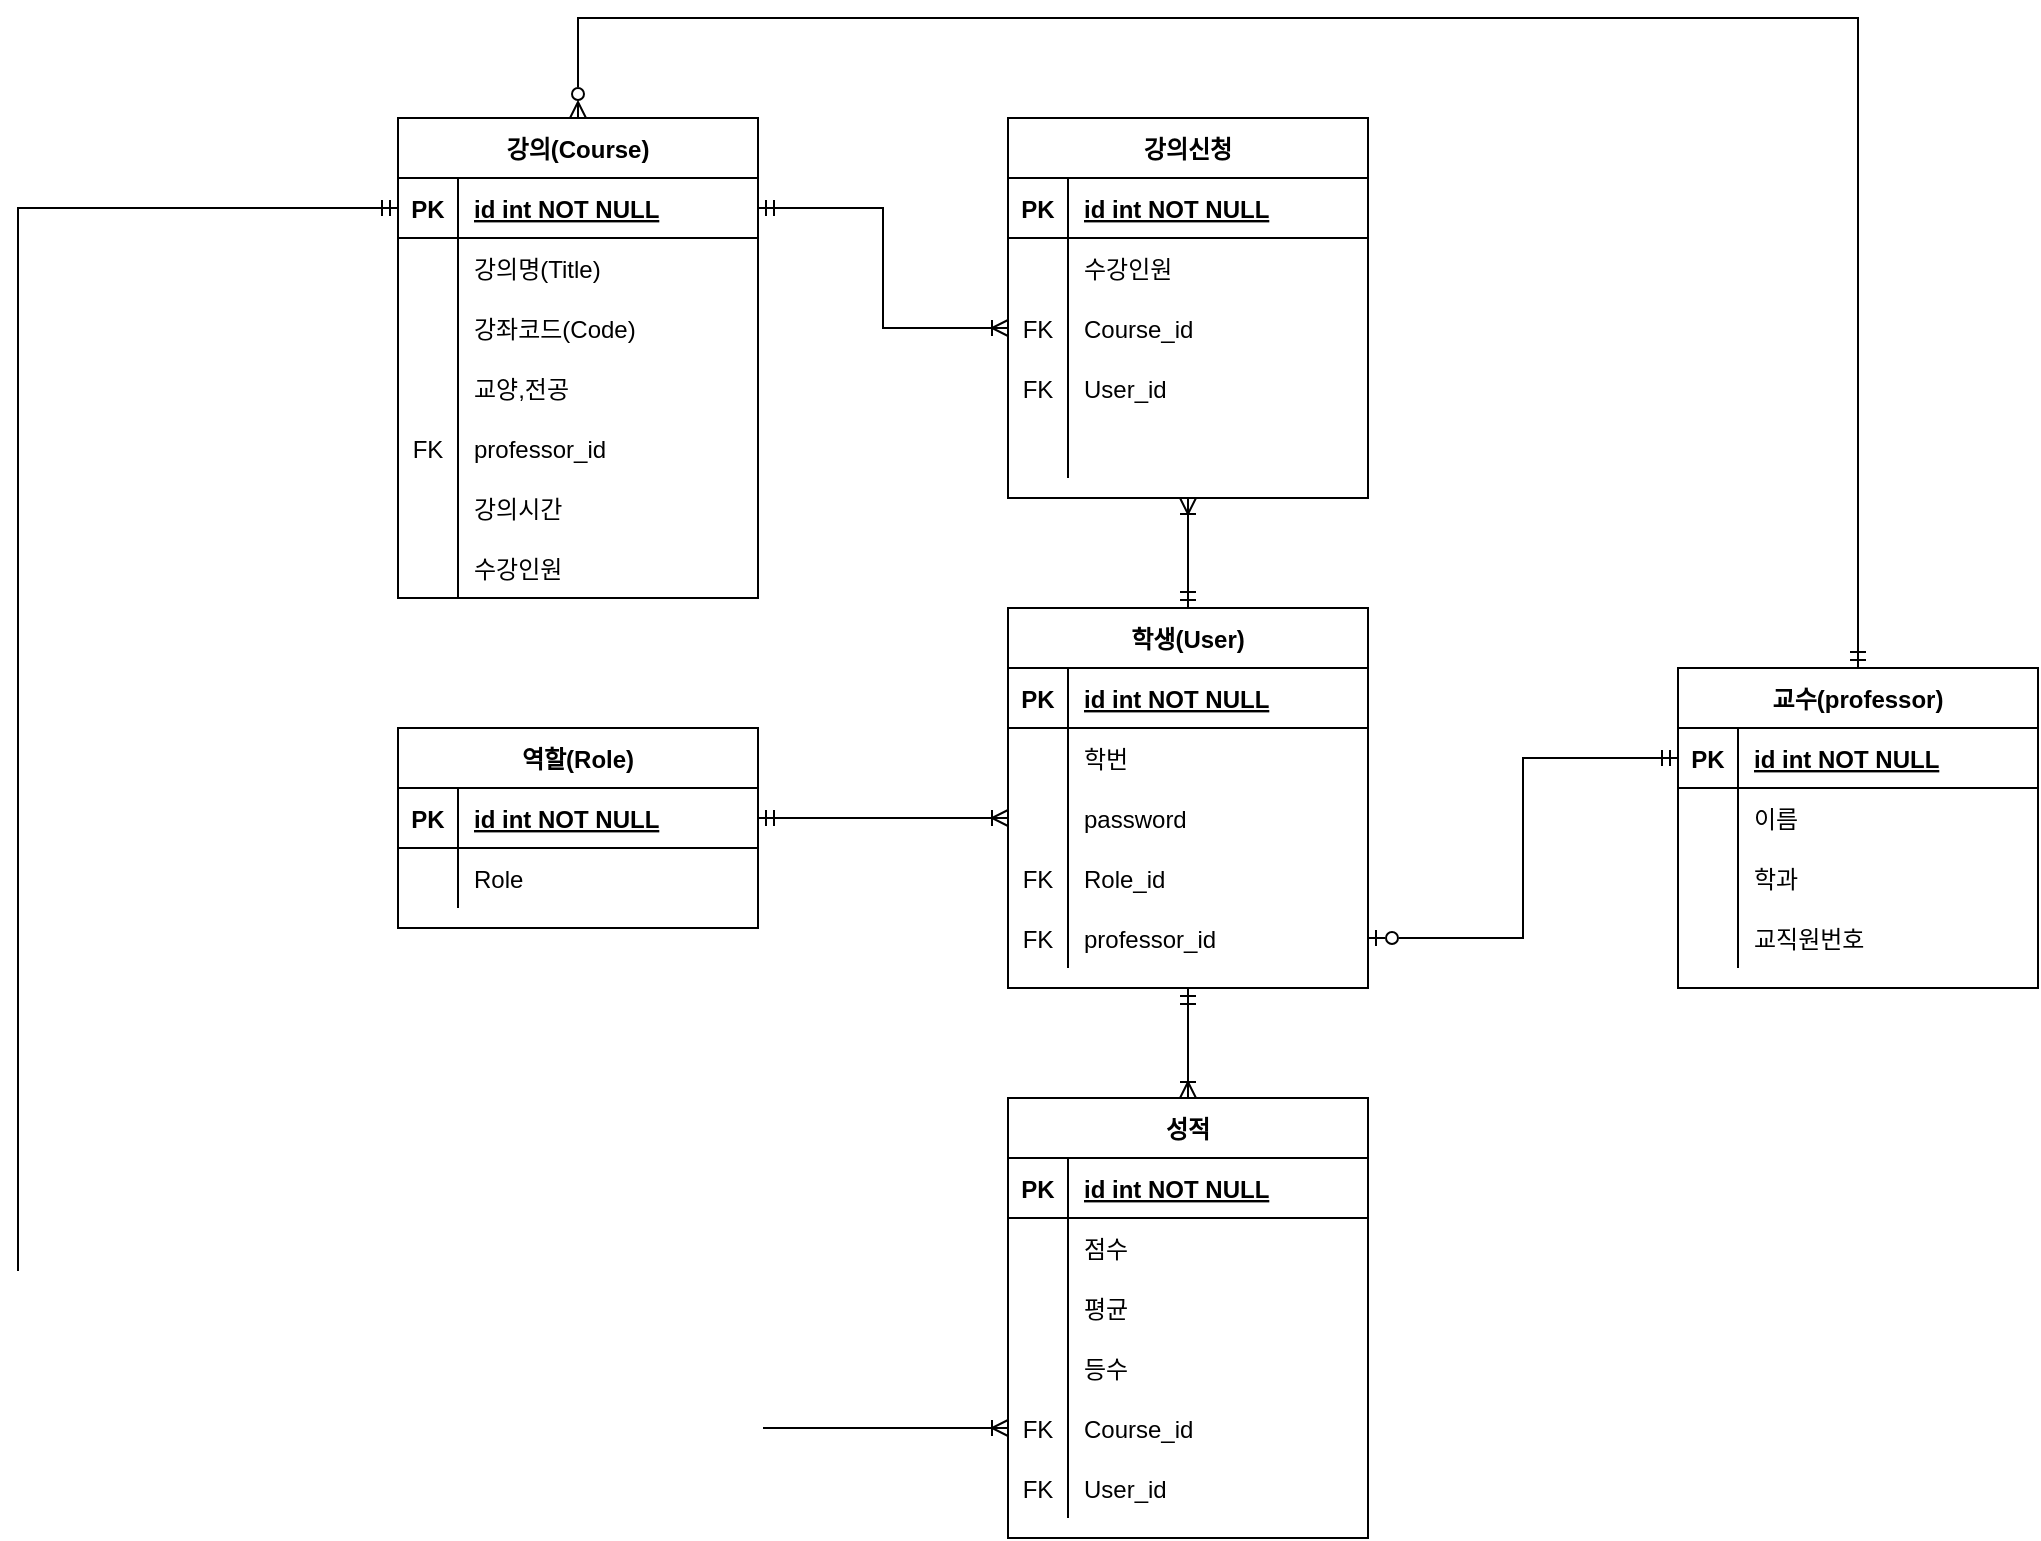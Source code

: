 <mxfile version="20.2.6" type="device"><diagram id="R2lEEEUBdFMjLlhIrx00" name="Page-1"><mxGraphModel dx="1185" dy="635" grid="1" gridSize="10" guides="1" tooltips="1" connect="1" arrows="1" fold="1" page="1" pageScale="1" pageWidth="850" pageHeight="1100" math="0" shadow="0" extFonts="Permanent Marker^https://fonts.googleapis.com/css?family=Permanent+Marker"><root><mxCell id="0"/><mxCell id="1" parent="0"/><mxCell id="8QIy2sM4lpHgHRnJeH51-84" style="edgeStyle=orthogonalEdgeStyle;rounded=0;orthogonalLoop=1;jettySize=auto;html=1;entryX=0.5;entryY=1;entryDx=0;entryDy=0;startArrow=ERmandOne;startFill=0;endArrow=ERoneToMany;endFill=0;" edge="1" parent="1" source="8QIy2sM4lpHgHRnJeH51-5" target="8QIy2sM4lpHgHRnJeH51-58"><mxGeometry relative="1" as="geometry"/></mxCell><mxCell id="8QIy2sM4lpHgHRnJeH51-114" style="edgeStyle=orthogonalEdgeStyle;rounded=0;orthogonalLoop=1;jettySize=auto;html=1;exitX=0.5;exitY=1;exitDx=0;exitDy=0;startArrow=ERmandOne;startFill=0;endArrow=ERoneToMany;endFill=0;" edge="1" parent="1" source="8QIy2sM4lpHgHRnJeH51-5" target="8QIy2sM4lpHgHRnJeH51-92"><mxGeometry relative="1" as="geometry"/></mxCell><mxCell id="8QIy2sM4lpHgHRnJeH51-5" value="학생(User)" style="shape=table;startSize=30;container=1;collapsible=1;childLayout=tableLayout;fixedRows=1;rowLines=0;fontStyle=1;align=center;resizeLast=1;" vertex="1" parent="1"><mxGeometry x="525" y="455" width="180" height="190" as="geometry"><mxRectangle x="710" y="660" width="60" height="30" as="alternateBounds"/></mxGeometry></mxCell><mxCell id="8QIy2sM4lpHgHRnJeH51-6" value="" style="shape=tableRow;horizontal=0;startSize=0;swimlaneHead=0;swimlaneBody=0;fillColor=none;collapsible=0;dropTarget=0;points=[[0,0.5],[1,0.5]];portConstraint=eastwest;top=0;left=0;right=0;bottom=1;" vertex="1" parent="8QIy2sM4lpHgHRnJeH51-5"><mxGeometry y="30" width="180" height="30" as="geometry"/></mxCell><mxCell id="8QIy2sM4lpHgHRnJeH51-7" value="PK" style="shape=partialRectangle;connectable=0;fillColor=none;top=0;left=0;bottom=0;right=0;fontStyle=1;overflow=hidden;" vertex="1" parent="8QIy2sM4lpHgHRnJeH51-6"><mxGeometry width="30" height="30" as="geometry"><mxRectangle width="30" height="30" as="alternateBounds"/></mxGeometry></mxCell><mxCell id="8QIy2sM4lpHgHRnJeH51-8" value="id int NOT NULL" style="shape=partialRectangle;connectable=0;fillColor=none;top=0;left=0;bottom=0;right=0;align=left;spacingLeft=6;fontStyle=5;overflow=hidden;" vertex="1" parent="8QIy2sM4lpHgHRnJeH51-6"><mxGeometry x="30" width="150" height="30" as="geometry"><mxRectangle width="150" height="30" as="alternateBounds"/></mxGeometry></mxCell><mxCell id="8QIy2sM4lpHgHRnJeH51-9" value="" style="shape=tableRow;horizontal=0;startSize=0;swimlaneHead=0;swimlaneBody=0;fillColor=none;collapsible=0;dropTarget=0;points=[[0,0.5],[1,0.5]];portConstraint=eastwest;top=0;left=0;right=0;bottom=0;" vertex="1" parent="8QIy2sM4lpHgHRnJeH51-5"><mxGeometry y="60" width="180" height="30" as="geometry"/></mxCell><mxCell id="8QIy2sM4lpHgHRnJeH51-10" value="" style="shape=partialRectangle;connectable=0;fillColor=none;top=0;left=0;bottom=0;right=0;editable=1;overflow=hidden;" vertex="1" parent="8QIy2sM4lpHgHRnJeH51-9"><mxGeometry width="30" height="30" as="geometry"><mxRectangle width="30" height="30" as="alternateBounds"/></mxGeometry></mxCell><mxCell id="8QIy2sM4lpHgHRnJeH51-11" value="학번" style="shape=partialRectangle;connectable=0;fillColor=none;top=0;left=0;bottom=0;right=0;align=left;spacingLeft=6;overflow=hidden;" vertex="1" parent="8QIy2sM4lpHgHRnJeH51-9"><mxGeometry x="30" width="150" height="30" as="geometry"><mxRectangle width="150" height="30" as="alternateBounds"/></mxGeometry></mxCell><mxCell id="8QIy2sM4lpHgHRnJeH51-12" value="" style="shape=tableRow;horizontal=0;startSize=0;swimlaneHead=0;swimlaneBody=0;fillColor=none;collapsible=0;dropTarget=0;points=[[0,0.5],[1,0.5]];portConstraint=eastwest;top=0;left=0;right=0;bottom=0;" vertex="1" parent="8QIy2sM4lpHgHRnJeH51-5"><mxGeometry y="90" width="180" height="30" as="geometry"/></mxCell><mxCell id="8QIy2sM4lpHgHRnJeH51-13" value="" style="shape=partialRectangle;connectable=0;fillColor=none;top=0;left=0;bottom=0;right=0;editable=1;overflow=hidden;" vertex="1" parent="8QIy2sM4lpHgHRnJeH51-12"><mxGeometry width="30" height="30" as="geometry"><mxRectangle width="30" height="30" as="alternateBounds"/></mxGeometry></mxCell><mxCell id="8QIy2sM4lpHgHRnJeH51-14" value="password" style="shape=partialRectangle;connectable=0;fillColor=none;top=0;left=0;bottom=0;right=0;align=left;spacingLeft=6;overflow=hidden;" vertex="1" parent="8QIy2sM4lpHgHRnJeH51-12"><mxGeometry x="30" width="150" height="30" as="geometry"><mxRectangle width="150" height="30" as="alternateBounds"/></mxGeometry></mxCell><mxCell id="8QIy2sM4lpHgHRnJeH51-15" value="" style="shape=tableRow;horizontal=0;startSize=0;swimlaneHead=0;swimlaneBody=0;fillColor=none;collapsible=0;dropTarget=0;points=[[0,0.5],[1,0.5]];portConstraint=eastwest;top=0;left=0;right=0;bottom=0;" vertex="1" parent="8QIy2sM4lpHgHRnJeH51-5"><mxGeometry y="120" width="180" height="30" as="geometry"/></mxCell><mxCell id="8QIy2sM4lpHgHRnJeH51-16" value="FK" style="shape=partialRectangle;connectable=0;fillColor=none;top=0;left=0;bottom=0;right=0;editable=1;overflow=hidden;" vertex="1" parent="8QIy2sM4lpHgHRnJeH51-15"><mxGeometry width="30" height="30" as="geometry"><mxRectangle width="30" height="30" as="alternateBounds"/></mxGeometry></mxCell><mxCell id="8QIy2sM4lpHgHRnJeH51-17" value="Role_id" style="shape=partialRectangle;connectable=0;fillColor=none;top=0;left=0;bottom=0;right=0;align=left;spacingLeft=6;overflow=hidden;" vertex="1" parent="8QIy2sM4lpHgHRnJeH51-15"><mxGeometry x="30" width="150" height="30" as="geometry"><mxRectangle width="150" height="30" as="alternateBounds"/></mxGeometry></mxCell><mxCell id="8QIy2sM4lpHgHRnJeH51-140" style="shape=tableRow;horizontal=0;startSize=0;swimlaneHead=0;swimlaneBody=0;fillColor=none;collapsible=0;dropTarget=0;points=[[0,0.5],[1,0.5]];portConstraint=eastwest;top=0;left=0;right=0;bottom=0;" vertex="1" parent="8QIy2sM4lpHgHRnJeH51-5"><mxGeometry y="150" width="180" height="30" as="geometry"/></mxCell><mxCell id="8QIy2sM4lpHgHRnJeH51-141" value="FK" style="shape=partialRectangle;connectable=0;fillColor=none;top=0;left=0;bottom=0;right=0;editable=1;overflow=hidden;" vertex="1" parent="8QIy2sM4lpHgHRnJeH51-140"><mxGeometry width="30" height="30" as="geometry"><mxRectangle width="30" height="30" as="alternateBounds"/></mxGeometry></mxCell><mxCell id="8QIy2sM4lpHgHRnJeH51-142" value="professor_id" style="shape=partialRectangle;connectable=0;fillColor=none;top=0;left=0;bottom=0;right=0;align=left;spacingLeft=6;overflow=hidden;" vertex="1" parent="8QIy2sM4lpHgHRnJeH51-140"><mxGeometry x="30" width="150" height="30" as="geometry"><mxRectangle width="150" height="30" as="alternateBounds"/></mxGeometry></mxCell><mxCell id="8QIy2sM4lpHgHRnJeH51-39" value="역할(Role)" style="shape=table;startSize=30;container=1;collapsible=1;childLayout=tableLayout;fixedRows=1;rowLines=0;fontStyle=1;align=center;resizeLast=1;" vertex="1" parent="1"><mxGeometry x="220" y="515" width="180" height="100" as="geometry"/></mxCell><mxCell id="8QIy2sM4lpHgHRnJeH51-40" value="" style="shape=tableRow;horizontal=0;startSize=0;swimlaneHead=0;swimlaneBody=0;fillColor=none;collapsible=0;dropTarget=0;points=[[0,0.5],[1,0.5]];portConstraint=eastwest;top=0;left=0;right=0;bottom=1;" vertex="1" parent="8QIy2sM4lpHgHRnJeH51-39"><mxGeometry y="30" width="180" height="30" as="geometry"/></mxCell><mxCell id="8QIy2sM4lpHgHRnJeH51-41" value="PK" style="shape=partialRectangle;connectable=0;fillColor=none;top=0;left=0;bottom=0;right=0;fontStyle=1;overflow=hidden;" vertex="1" parent="8QIy2sM4lpHgHRnJeH51-40"><mxGeometry width="30" height="30" as="geometry"><mxRectangle width="30" height="30" as="alternateBounds"/></mxGeometry></mxCell><mxCell id="8QIy2sM4lpHgHRnJeH51-42" value="id int NOT NULL" style="shape=partialRectangle;connectable=0;fillColor=none;top=0;left=0;bottom=0;right=0;align=left;spacingLeft=6;fontStyle=5;overflow=hidden;" vertex="1" parent="8QIy2sM4lpHgHRnJeH51-40"><mxGeometry x="30" width="150" height="30" as="geometry"><mxRectangle width="150" height="30" as="alternateBounds"/></mxGeometry></mxCell><mxCell id="8QIy2sM4lpHgHRnJeH51-43" value="" style="shape=tableRow;horizontal=0;startSize=0;swimlaneHead=0;swimlaneBody=0;fillColor=none;collapsible=0;dropTarget=0;points=[[0,0.5],[1,0.5]];portConstraint=eastwest;top=0;left=0;right=0;bottom=0;" vertex="1" parent="8QIy2sM4lpHgHRnJeH51-39"><mxGeometry y="60" width="180" height="30" as="geometry"/></mxCell><mxCell id="8QIy2sM4lpHgHRnJeH51-44" value="" style="shape=partialRectangle;connectable=0;fillColor=none;top=0;left=0;bottom=0;right=0;editable=1;overflow=hidden;" vertex="1" parent="8QIy2sM4lpHgHRnJeH51-43"><mxGeometry width="30" height="30" as="geometry"><mxRectangle width="30" height="30" as="alternateBounds"/></mxGeometry></mxCell><mxCell id="8QIy2sM4lpHgHRnJeH51-45" value="Role" style="shape=partialRectangle;connectable=0;fillColor=none;top=0;left=0;bottom=0;right=0;align=left;spacingLeft=6;overflow=hidden;" vertex="1" parent="8QIy2sM4lpHgHRnJeH51-43"><mxGeometry x="30" width="150" height="30" as="geometry"><mxRectangle width="150" height="30" as="alternateBounds"/></mxGeometry></mxCell><mxCell id="8QIy2sM4lpHgHRnJeH51-52" style="edgeStyle=orthogonalEdgeStyle;rounded=0;orthogonalLoop=1;jettySize=auto;html=1;entryX=0;entryY=0.5;entryDx=0;entryDy=0;startArrow=ERmandOne;startFill=0;endArrow=ERoneToMany;endFill=0;" edge="1" parent="1" source="8QIy2sM4lpHgHRnJeH51-40" target="8QIy2sM4lpHgHRnJeH51-12"><mxGeometry relative="1" as="geometry"/></mxCell><mxCell id="8QIy2sM4lpHgHRnJeH51-58" value="강의신청" style="shape=table;startSize=30;container=1;collapsible=1;childLayout=tableLayout;fixedRows=1;rowLines=0;fontStyle=1;align=center;resizeLast=1;" vertex="1" parent="1"><mxGeometry x="525" y="210" width="180" height="190" as="geometry"/></mxCell><mxCell id="8QIy2sM4lpHgHRnJeH51-59" value="" style="shape=tableRow;horizontal=0;startSize=0;swimlaneHead=0;swimlaneBody=0;fillColor=none;collapsible=0;dropTarget=0;points=[[0,0.5],[1,0.5]];portConstraint=eastwest;top=0;left=0;right=0;bottom=1;" vertex="1" parent="8QIy2sM4lpHgHRnJeH51-58"><mxGeometry y="30" width="180" height="30" as="geometry"/></mxCell><mxCell id="8QIy2sM4lpHgHRnJeH51-60" value="PK" style="shape=partialRectangle;connectable=0;fillColor=none;top=0;left=0;bottom=0;right=0;fontStyle=1;overflow=hidden;" vertex="1" parent="8QIy2sM4lpHgHRnJeH51-59"><mxGeometry width="30" height="30" as="geometry"><mxRectangle width="30" height="30" as="alternateBounds"/></mxGeometry></mxCell><mxCell id="8QIy2sM4lpHgHRnJeH51-61" value="id int NOT NULL" style="shape=partialRectangle;connectable=0;fillColor=none;top=0;left=0;bottom=0;right=0;align=left;spacingLeft=6;fontStyle=5;overflow=hidden;" vertex="1" parent="8QIy2sM4lpHgHRnJeH51-59"><mxGeometry x="30" width="150" height="30" as="geometry"><mxRectangle width="150" height="30" as="alternateBounds"/></mxGeometry></mxCell><mxCell id="8QIy2sM4lpHgHRnJeH51-85" style="shape=tableRow;horizontal=0;startSize=0;swimlaneHead=0;swimlaneBody=0;fillColor=none;collapsible=0;dropTarget=0;points=[[0,0.5],[1,0.5]];portConstraint=eastwest;top=0;left=0;right=0;bottom=0;" vertex="1" parent="8QIy2sM4lpHgHRnJeH51-58"><mxGeometry y="60" width="180" height="30" as="geometry"/></mxCell><mxCell id="8QIy2sM4lpHgHRnJeH51-86" style="shape=partialRectangle;connectable=0;fillColor=none;top=0;left=0;bottom=0;right=0;editable=1;overflow=hidden;" vertex="1" parent="8QIy2sM4lpHgHRnJeH51-85"><mxGeometry width="30" height="30" as="geometry"><mxRectangle width="30" height="30" as="alternateBounds"/></mxGeometry></mxCell><mxCell id="8QIy2sM4lpHgHRnJeH51-87" value="수강인원" style="shape=partialRectangle;connectable=0;fillColor=none;top=0;left=0;bottom=0;right=0;align=left;spacingLeft=6;overflow=hidden;" vertex="1" parent="8QIy2sM4lpHgHRnJeH51-85"><mxGeometry x="30" width="150" height="30" as="geometry"><mxRectangle width="150" height="30" as="alternateBounds"/></mxGeometry></mxCell><mxCell id="8QIy2sM4lpHgHRnJeH51-62" value="" style="shape=tableRow;horizontal=0;startSize=0;swimlaneHead=0;swimlaneBody=0;fillColor=none;collapsible=0;dropTarget=0;points=[[0,0.5],[1,0.5]];portConstraint=eastwest;top=0;left=0;right=0;bottom=0;" vertex="1" parent="8QIy2sM4lpHgHRnJeH51-58"><mxGeometry y="90" width="180" height="30" as="geometry"/></mxCell><mxCell id="8QIy2sM4lpHgHRnJeH51-63" value="FK" style="shape=partialRectangle;connectable=0;fillColor=none;top=0;left=0;bottom=0;right=0;editable=1;overflow=hidden;" vertex="1" parent="8QIy2sM4lpHgHRnJeH51-62"><mxGeometry width="30" height="30" as="geometry"><mxRectangle width="30" height="30" as="alternateBounds"/></mxGeometry></mxCell><mxCell id="8QIy2sM4lpHgHRnJeH51-64" value="Course_id" style="shape=partialRectangle;connectable=0;fillColor=none;top=0;left=0;bottom=0;right=0;align=left;spacingLeft=6;overflow=hidden;" vertex="1" parent="8QIy2sM4lpHgHRnJeH51-62"><mxGeometry x="30" width="150" height="30" as="geometry"><mxRectangle width="150" height="30" as="alternateBounds"/></mxGeometry></mxCell><mxCell id="8QIy2sM4lpHgHRnJeH51-65" value="" style="shape=tableRow;horizontal=0;startSize=0;swimlaneHead=0;swimlaneBody=0;fillColor=none;collapsible=0;dropTarget=0;points=[[0,0.5],[1,0.5]];portConstraint=eastwest;top=0;left=0;right=0;bottom=0;" vertex="1" parent="8QIy2sM4lpHgHRnJeH51-58"><mxGeometry y="120" width="180" height="30" as="geometry"/></mxCell><mxCell id="8QIy2sM4lpHgHRnJeH51-66" value="FK" style="shape=partialRectangle;connectable=0;fillColor=none;top=0;left=0;bottom=0;right=0;editable=1;overflow=hidden;" vertex="1" parent="8QIy2sM4lpHgHRnJeH51-65"><mxGeometry width="30" height="30" as="geometry"><mxRectangle width="30" height="30" as="alternateBounds"/></mxGeometry></mxCell><mxCell id="8QIy2sM4lpHgHRnJeH51-67" value="User_id" style="shape=partialRectangle;connectable=0;fillColor=none;top=0;left=0;bottom=0;right=0;align=left;spacingLeft=6;overflow=hidden;" vertex="1" parent="8QIy2sM4lpHgHRnJeH51-65"><mxGeometry x="30" width="150" height="30" as="geometry"><mxRectangle width="150" height="30" as="alternateBounds"/></mxGeometry></mxCell><mxCell id="8QIy2sM4lpHgHRnJeH51-68" value="" style="shape=tableRow;horizontal=0;startSize=0;swimlaneHead=0;swimlaneBody=0;fillColor=none;collapsible=0;dropTarget=0;points=[[0,0.5],[1,0.5]];portConstraint=eastwest;top=0;left=0;right=0;bottom=0;" vertex="1" parent="8QIy2sM4lpHgHRnJeH51-58"><mxGeometry y="150" width="180" height="30" as="geometry"/></mxCell><mxCell id="8QIy2sM4lpHgHRnJeH51-69" value="" style="shape=partialRectangle;connectable=0;fillColor=none;top=0;left=0;bottom=0;right=0;editable=1;overflow=hidden;" vertex="1" parent="8QIy2sM4lpHgHRnJeH51-68"><mxGeometry width="30" height="30" as="geometry"><mxRectangle width="30" height="30" as="alternateBounds"/></mxGeometry></mxCell><mxCell id="8QIy2sM4lpHgHRnJeH51-70" value="" style="shape=partialRectangle;connectable=0;fillColor=none;top=0;left=0;bottom=0;right=0;align=left;spacingLeft=6;overflow=hidden;" vertex="1" parent="8QIy2sM4lpHgHRnJeH51-68"><mxGeometry x="30" width="150" height="30" as="geometry"><mxRectangle width="150" height="30" as="alternateBounds"/></mxGeometry></mxCell><mxCell id="8QIy2sM4lpHgHRnJeH51-71" value="강의(Course)" style="shape=table;startSize=30;container=1;collapsible=1;childLayout=tableLayout;fixedRows=1;rowLines=0;fontStyle=1;align=center;resizeLast=1;" vertex="1" parent="1"><mxGeometry x="220" y="210" width="180" height="240" as="geometry"/></mxCell><mxCell id="8QIy2sM4lpHgHRnJeH51-72" value="" style="shape=tableRow;horizontal=0;startSize=0;swimlaneHead=0;swimlaneBody=0;fillColor=none;collapsible=0;dropTarget=0;points=[[0,0.5],[1,0.5]];portConstraint=eastwest;top=0;left=0;right=0;bottom=1;" vertex="1" parent="8QIy2sM4lpHgHRnJeH51-71"><mxGeometry y="30" width="180" height="30" as="geometry"/></mxCell><mxCell id="8QIy2sM4lpHgHRnJeH51-73" value="PK" style="shape=partialRectangle;connectable=0;fillColor=none;top=0;left=0;bottom=0;right=0;fontStyle=1;overflow=hidden;" vertex="1" parent="8QIy2sM4lpHgHRnJeH51-72"><mxGeometry width="30" height="30" as="geometry"><mxRectangle width="30" height="30" as="alternateBounds"/></mxGeometry></mxCell><mxCell id="8QIy2sM4lpHgHRnJeH51-74" value="id int NOT NULL" style="shape=partialRectangle;connectable=0;fillColor=none;top=0;left=0;bottom=0;right=0;align=left;spacingLeft=6;fontStyle=5;overflow=hidden;" vertex="1" parent="8QIy2sM4lpHgHRnJeH51-72"><mxGeometry x="30" width="150" height="30" as="geometry"><mxRectangle width="150" height="30" as="alternateBounds"/></mxGeometry></mxCell><mxCell id="8QIy2sM4lpHgHRnJeH51-111" style="shape=tableRow;horizontal=0;startSize=0;swimlaneHead=0;swimlaneBody=0;fillColor=none;collapsible=0;dropTarget=0;points=[[0,0.5],[1,0.5]];portConstraint=eastwest;top=0;left=0;right=0;bottom=0;" vertex="1" parent="8QIy2sM4lpHgHRnJeH51-71"><mxGeometry y="60" width="180" height="30" as="geometry"/></mxCell><mxCell id="8QIy2sM4lpHgHRnJeH51-112" style="shape=partialRectangle;connectable=0;fillColor=none;top=0;left=0;bottom=0;right=0;editable=1;overflow=hidden;" vertex="1" parent="8QIy2sM4lpHgHRnJeH51-111"><mxGeometry width="30" height="30" as="geometry"><mxRectangle width="30" height="30" as="alternateBounds"/></mxGeometry></mxCell><mxCell id="8QIy2sM4lpHgHRnJeH51-113" value="강의명(Title)" style="shape=partialRectangle;connectable=0;fillColor=none;top=0;left=0;bottom=0;right=0;align=left;spacingLeft=6;overflow=hidden;" vertex="1" parent="8QIy2sM4lpHgHRnJeH51-111"><mxGeometry x="30" width="150" height="30" as="geometry"><mxRectangle width="150" height="30" as="alternateBounds"/></mxGeometry></mxCell><mxCell id="8QIy2sM4lpHgHRnJeH51-75" value="" style="shape=tableRow;horizontal=0;startSize=0;swimlaneHead=0;swimlaneBody=0;fillColor=none;collapsible=0;dropTarget=0;points=[[0,0.5],[1,0.5]];portConstraint=eastwest;top=0;left=0;right=0;bottom=0;" vertex="1" parent="8QIy2sM4lpHgHRnJeH51-71"><mxGeometry y="90" width="180" height="30" as="geometry"/></mxCell><mxCell id="8QIy2sM4lpHgHRnJeH51-76" value="" style="shape=partialRectangle;connectable=0;fillColor=none;top=0;left=0;bottom=0;right=0;editable=1;overflow=hidden;" vertex="1" parent="8QIy2sM4lpHgHRnJeH51-75"><mxGeometry width="30" height="30" as="geometry"><mxRectangle width="30" height="30" as="alternateBounds"/></mxGeometry></mxCell><mxCell id="8QIy2sM4lpHgHRnJeH51-77" value="강좌코드(Code)" style="shape=partialRectangle;connectable=0;fillColor=none;top=0;left=0;bottom=0;right=0;align=left;spacingLeft=6;overflow=hidden;" vertex="1" parent="8QIy2sM4lpHgHRnJeH51-75"><mxGeometry x="30" width="150" height="30" as="geometry"><mxRectangle width="150" height="30" as="alternateBounds"/></mxGeometry></mxCell><mxCell id="8QIy2sM4lpHgHRnJeH51-78" value="" style="shape=tableRow;horizontal=0;startSize=0;swimlaneHead=0;swimlaneBody=0;fillColor=none;collapsible=0;dropTarget=0;points=[[0,0.5],[1,0.5]];portConstraint=eastwest;top=0;left=0;right=0;bottom=0;" vertex="1" parent="8QIy2sM4lpHgHRnJeH51-71"><mxGeometry y="120" width="180" height="30" as="geometry"/></mxCell><mxCell id="8QIy2sM4lpHgHRnJeH51-79" value="" style="shape=partialRectangle;connectable=0;fillColor=none;top=0;left=0;bottom=0;right=0;editable=1;overflow=hidden;" vertex="1" parent="8QIy2sM4lpHgHRnJeH51-78"><mxGeometry width="30" height="30" as="geometry"><mxRectangle width="30" height="30" as="alternateBounds"/></mxGeometry></mxCell><mxCell id="8QIy2sM4lpHgHRnJeH51-80" value="교양,전공" style="shape=partialRectangle;connectable=0;fillColor=none;top=0;left=0;bottom=0;right=0;align=left;spacingLeft=6;overflow=hidden;" vertex="1" parent="8QIy2sM4lpHgHRnJeH51-78"><mxGeometry x="30" width="150" height="30" as="geometry"><mxRectangle width="150" height="30" as="alternateBounds"/></mxGeometry></mxCell><mxCell id="8QIy2sM4lpHgHRnJeH51-81" value="" style="shape=tableRow;horizontal=0;startSize=0;swimlaneHead=0;swimlaneBody=0;fillColor=none;collapsible=0;dropTarget=0;points=[[0,0.5],[1,0.5]];portConstraint=eastwest;top=0;left=0;right=0;bottom=0;" vertex="1" parent="8QIy2sM4lpHgHRnJeH51-71"><mxGeometry y="150" width="180" height="30" as="geometry"/></mxCell><mxCell id="8QIy2sM4lpHgHRnJeH51-82" value="FK" style="shape=partialRectangle;connectable=0;fillColor=none;top=0;left=0;bottom=0;right=0;editable=1;overflow=hidden;" vertex="1" parent="8QIy2sM4lpHgHRnJeH51-81"><mxGeometry width="30" height="30" as="geometry"><mxRectangle width="30" height="30" as="alternateBounds"/></mxGeometry></mxCell><mxCell id="8QIy2sM4lpHgHRnJeH51-83" value="professor_id" style="shape=partialRectangle;connectable=0;fillColor=none;top=0;left=0;bottom=0;right=0;align=left;spacingLeft=6;overflow=hidden;" vertex="1" parent="8QIy2sM4lpHgHRnJeH51-81"><mxGeometry x="30" width="150" height="30" as="geometry"><mxRectangle width="150" height="30" as="alternateBounds"/></mxGeometry></mxCell><mxCell id="8QIy2sM4lpHgHRnJeH51-120" style="shape=tableRow;horizontal=0;startSize=0;swimlaneHead=0;swimlaneBody=0;fillColor=none;collapsible=0;dropTarget=0;points=[[0,0.5],[1,0.5]];portConstraint=eastwest;top=0;left=0;right=0;bottom=0;" vertex="1" parent="8QIy2sM4lpHgHRnJeH51-71"><mxGeometry y="180" width="180" height="30" as="geometry"/></mxCell><mxCell id="8QIy2sM4lpHgHRnJeH51-121" style="shape=partialRectangle;connectable=0;fillColor=none;top=0;left=0;bottom=0;right=0;editable=1;overflow=hidden;" vertex="1" parent="8QIy2sM4lpHgHRnJeH51-120"><mxGeometry width="30" height="30" as="geometry"><mxRectangle width="30" height="30" as="alternateBounds"/></mxGeometry></mxCell><mxCell id="8QIy2sM4lpHgHRnJeH51-122" value="강의시간" style="shape=partialRectangle;connectable=0;fillColor=none;top=0;left=0;bottom=0;right=0;align=left;spacingLeft=6;overflow=hidden;" vertex="1" parent="8QIy2sM4lpHgHRnJeH51-120"><mxGeometry x="30" width="150" height="30" as="geometry"><mxRectangle width="150" height="30" as="alternateBounds"/></mxGeometry></mxCell><mxCell id="8QIy2sM4lpHgHRnJeH51-123" style="shape=tableRow;horizontal=0;startSize=0;swimlaneHead=0;swimlaneBody=0;fillColor=none;collapsible=0;dropTarget=0;points=[[0,0.5],[1,0.5]];portConstraint=eastwest;top=0;left=0;right=0;bottom=0;" vertex="1" parent="8QIy2sM4lpHgHRnJeH51-71"><mxGeometry y="210" width="180" height="30" as="geometry"/></mxCell><mxCell id="8QIy2sM4lpHgHRnJeH51-124" style="shape=partialRectangle;connectable=0;fillColor=none;top=0;left=0;bottom=0;right=0;editable=1;overflow=hidden;" vertex="1" parent="8QIy2sM4lpHgHRnJeH51-123"><mxGeometry width="30" height="30" as="geometry"><mxRectangle width="30" height="30" as="alternateBounds"/></mxGeometry></mxCell><mxCell id="8QIy2sM4lpHgHRnJeH51-125" value="수강인원" style="shape=partialRectangle;connectable=0;fillColor=none;top=0;left=0;bottom=0;right=0;align=left;spacingLeft=6;overflow=hidden;" vertex="1" parent="8QIy2sM4lpHgHRnJeH51-123"><mxGeometry x="30" width="150" height="30" as="geometry"><mxRectangle width="150" height="30" as="alternateBounds"/></mxGeometry></mxCell><mxCell id="8QIy2sM4lpHgHRnJeH51-92" value="성적" style="shape=table;startSize=30;container=1;collapsible=1;childLayout=tableLayout;fixedRows=1;rowLines=0;fontStyle=1;align=center;resizeLast=1;" vertex="1" parent="1"><mxGeometry x="525" y="700" width="180" height="220" as="geometry"/></mxCell><mxCell id="8QIy2sM4lpHgHRnJeH51-93" value="" style="shape=tableRow;horizontal=0;startSize=0;swimlaneHead=0;swimlaneBody=0;fillColor=none;collapsible=0;dropTarget=0;points=[[0,0.5],[1,0.5]];portConstraint=eastwest;top=0;left=0;right=0;bottom=1;" vertex="1" parent="8QIy2sM4lpHgHRnJeH51-92"><mxGeometry y="30" width="180" height="30" as="geometry"/></mxCell><mxCell id="8QIy2sM4lpHgHRnJeH51-94" value="PK" style="shape=partialRectangle;connectable=0;fillColor=none;top=0;left=0;bottom=0;right=0;fontStyle=1;overflow=hidden;" vertex="1" parent="8QIy2sM4lpHgHRnJeH51-93"><mxGeometry width="30" height="30" as="geometry"><mxRectangle width="30" height="30" as="alternateBounds"/></mxGeometry></mxCell><mxCell id="8QIy2sM4lpHgHRnJeH51-95" value="id int NOT NULL" style="shape=partialRectangle;connectable=0;fillColor=none;top=0;left=0;bottom=0;right=0;align=left;spacingLeft=6;fontStyle=5;overflow=hidden;" vertex="1" parent="8QIy2sM4lpHgHRnJeH51-93"><mxGeometry x="30" width="150" height="30" as="geometry"><mxRectangle width="150" height="30" as="alternateBounds"/></mxGeometry></mxCell><mxCell id="8QIy2sM4lpHgHRnJeH51-96" value="" style="shape=tableRow;horizontal=0;startSize=0;swimlaneHead=0;swimlaneBody=0;fillColor=none;collapsible=0;dropTarget=0;points=[[0,0.5],[1,0.5]];portConstraint=eastwest;top=0;left=0;right=0;bottom=0;" vertex="1" parent="8QIy2sM4lpHgHRnJeH51-92"><mxGeometry y="60" width="180" height="30" as="geometry"/></mxCell><mxCell id="8QIy2sM4lpHgHRnJeH51-97" value="" style="shape=partialRectangle;connectable=0;fillColor=none;top=0;left=0;bottom=0;right=0;editable=1;overflow=hidden;" vertex="1" parent="8QIy2sM4lpHgHRnJeH51-96"><mxGeometry width="30" height="30" as="geometry"><mxRectangle width="30" height="30" as="alternateBounds"/></mxGeometry></mxCell><mxCell id="8QIy2sM4lpHgHRnJeH51-98" value="점수" style="shape=partialRectangle;connectable=0;fillColor=none;top=0;left=0;bottom=0;right=0;align=left;spacingLeft=6;overflow=hidden;" vertex="1" parent="8QIy2sM4lpHgHRnJeH51-96"><mxGeometry x="30" width="150" height="30" as="geometry"><mxRectangle width="150" height="30" as="alternateBounds"/></mxGeometry></mxCell><mxCell id="8QIy2sM4lpHgHRnJeH51-99" value="" style="shape=tableRow;horizontal=0;startSize=0;swimlaneHead=0;swimlaneBody=0;fillColor=none;collapsible=0;dropTarget=0;points=[[0,0.5],[1,0.5]];portConstraint=eastwest;top=0;left=0;right=0;bottom=0;" vertex="1" parent="8QIy2sM4lpHgHRnJeH51-92"><mxGeometry y="90" width="180" height="30" as="geometry"/></mxCell><mxCell id="8QIy2sM4lpHgHRnJeH51-100" value="" style="shape=partialRectangle;connectable=0;fillColor=none;top=0;left=0;bottom=0;right=0;editable=1;overflow=hidden;" vertex="1" parent="8QIy2sM4lpHgHRnJeH51-99"><mxGeometry width="30" height="30" as="geometry"><mxRectangle width="30" height="30" as="alternateBounds"/></mxGeometry></mxCell><mxCell id="8QIy2sM4lpHgHRnJeH51-101" value="평균" style="shape=partialRectangle;connectable=0;fillColor=none;top=0;left=0;bottom=0;right=0;align=left;spacingLeft=6;overflow=hidden;" vertex="1" parent="8QIy2sM4lpHgHRnJeH51-99"><mxGeometry x="30" width="150" height="30" as="geometry"><mxRectangle width="150" height="30" as="alternateBounds"/></mxGeometry></mxCell><mxCell id="8QIy2sM4lpHgHRnJeH51-102" value="" style="shape=tableRow;horizontal=0;startSize=0;swimlaneHead=0;swimlaneBody=0;fillColor=none;collapsible=0;dropTarget=0;points=[[0,0.5],[1,0.5]];portConstraint=eastwest;top=0;left=0;right=0;bottom=0;" vertex="1" parent="8QIy2sM4lpHgHRnJeH51-92"><mxGeometry y="120" width="180" height="30" as="geometry"/></mxCell><mxCell id="8QIy2sM4lpHgHRnJeH51-103" value="" style="shape=partialRectangle;connectable=0;fillColor=none;top=0;left=0;bottom=0;right=0;editable=1;overflow=hidden;" vertex="1" parent="8QIy2sM4lpHgHRnJeH51-102"><mxGeometry width="30" height="30" as="geometry"><mxRectangle width="30" height="30" as="alternateBounds"/></mxGeometry></mxCell><mxCell id="8QIy2sM4lpHgHRnJeH51-104" value="등수" style="shape=partialRectangle;connectable=0;fillColor=none;top=0;left=0;bottom=0;right=0;align=left;spacingLeft=6;overflow=hidden;" vertex="1" parent="8QIy2sM4lpHgHRnJeH51-102"><mxGeometry x="30" width="150" height="30" as="geometry"><mxRectangle width="150" height="30" as="alternateBounds"/></mxGeometry></mxCell><mxCell id="8QIy2sM4lpHgHRnJeH51-116" style="shape=tableRow;horizontal=0;startSize=0;swimlaneHead=0;swimlaneBody=0;fillColor=none;collapsible=0;dropTarget=0;points=[[0,0.5],[1,0.5]];portConstraint=eastwest;top=0;left=0;right=0;bottom=0;" vertex="1" parent="8QIy2sM4lpHgHRnJeH51-92"><mxGeometry y="150" width="180" height="30" as="geometry"/></mxCell><mxCell id="8QIy2sM4lpHgHRnJeH51-117" value="FK" style="shape=partialRectangle;connectable=0;fillColor=none;top=0;left=0;bottom=0;right=0;editable=1;overflow=hidden;" vertex="1" parent="8QIy2sM4lpHgHRnJeH51-116"><mxGeometry width="30" height="30" as="geometry"><mxRectangle width="30" height="30" as="alternateBounds"/></mxGeometry></mxCell><mxCell id="8QIy2sM4lpHgHRnJeH51-118" value="Course_id" style="shape=partialRectangle;connectable=0;fillColor=none;top=0;left=0;bottom=0;right=0;align=left;spacingLeft=6;overflow=hidden;" vertex="1" parent="8QIy2sM4lpHgHRnJeH51-116"><mxGeometry x="30" width="150" height="30" as="geometry"><mxRectangle width="150" height="30" as="alternateBounds"/></mxGeometry></mxCell><mxCell id="8QIy2sM4lpHgHRnJeH51-145" style="shape=tableRow;horizontal=0;startSize=0;swimlaneHead=0;swimlaneBody=0;fillColor=none;collapsible=0;dropTarget=0;points=[[0,0.5],[1,0.5]];portConstraint=eastwest;top=0;left=0;right=0;bottom=0;" vertex="1" parent="8QIy2sM4lpHgHRnJeH51-92"><mxGeometry y="180" width="180" height="30" as="geometry"/></mxCell><mxCell id="8QIy2sM4lpHgHRnJeH51-146" value="FK" style="shape=partialRectangle;connectable=0;fillColor=none;top=0;left=0;bottom=0;right=0;editable=1;overflow=hidden;" vertex="1" parent="8QIy2sM4lpHgHRnJeH51-145"><mxGeometry width="30" height="30" as="geometry"><mxRectangle width="30" height="30" as="alternateBounds"/></mxGeometry></mxCell><mxCell id="8QIy2sM4lpHgHRnJeH51-147" value="User_id" style="shape=partialRectangle;connectable=0;fillColor=none;top=0;left=0;bottom=0;right=0;align=left;spacingLeft=6;overflow=hidden;" vertex="1" parent="8QIy2sM4lpHgHRnJeH51-145"><mxGeometry x="30" width="150" height="30" as="geometry"><mxRectangle width="150" height="30" as="alternateBounds"/></mxGeometry></mxCell><mxCell id="8QIy2sM4lpHgHRnJeH51-115" style="edgeStyle=orthogonalEdgeStyle;rounded=0;orthogonalLoop=1;jettySize=auto;html=1;entryX=0;entryY=0.5;entryDx=0;entryDy=0;startArrow=ERmandOne;startFill=0;endArrow=ERoneToMany;endFill=0;exitX=0;exitY=0.5;exitDx=0;exitDy=0;" edge="1" parent="1" source="8QIy2sM4lpHgHRnJeH51-72" target="8QIy2sM4lpHgHRnJeH51-116"><mxGeometry relative="1" as="geometry"><Array as="points"><mxPoint x="30" y="255"/><mxPoint x="30" y="865"/></Array></mxGeometry></mxCell><mxCell id="8QIy2sM4lpHgHRnJeH51-119" style="edgeStyle=orthogonalEdgeStyle;rounded=0;orthogonalLoop=1;jettySize=auto;html=1;entryX=0;entryY=0.5;entryDx=0;entryDy=0;startArrow=ERmandOne;startFill=0;endArrow=ERoneToMany;endFill=0;exitX=1;exitY=0.5;exitDx=0;exitDy=0;" edge="1" parent="1" source="8QIy2sM4lpHgHRnJeH51-72" target="8QIy2sM4lpHgHRnJeH51-62"><mxGeometry relative="1" as="geometry"/></mxCell><mxCell id="8QIy2sM4lpHgHRnJeH51-127" value="교수(professor)" style="shape=table;startSize=30;container=1;collapsible=1;childLayout=tableLayout;fixedRows=1;rowLines=0;fontStyle=1;align=center;resizeLast=1;" vertex="1" parent="1"><mxGeometry x="860" y="485" width="180" height="160" as="geometry"/></mxCell><mxCell id="8QIy2sM4lpHgHRnJeH51-128" value="" style="shape=tableRow;horizontal=0;startSize=0;swimlaneHead=0;swimlaneBody=0;fillColor=none;collapsible=0;dropTarget=0;points=[[0,0.5],[1,0.5]];portConstraint=eastwest;top=0;left=0;right=0;bottom=1;" vertex="1" parent="8QIy2sM4lpHgHRnJeH51-127"><mxGeometry y="30" width="180" height="30" as="geometry"/></mxCell><mxCell id="8QIy2sM4lpHgHRnJeH51-129" value="PK" style="shape=partialRectangle;connectable=0;fillColor=none;top=0;left=0;bottom=0;right=0;fontStyle=1;overflow=hidden;" vertex="1" parent="8QIy2sM4lpHgHRnJeH51-128"><mxGeometry width="30" height="30" as="geometry"><mxRectangle width="30" height="30" as="alternateBounds"/></mxGeometry></mxCell><mxCell id="8QIy2sM4lpHgHRnJeH51-130" value="id int NOT NULL" style="shape=partialRectangle;connectable=0;fillColor=none;top=0;left=0;bottom=0;right=0;align=left;spacingLeft=6;fontStyle=5;overflow=hidden;" vertex="1" parent="8QIy2sM4lpHgHRnJeH51-128"><mxGeometry x="30" width="150" height="30" as="geometry"><mxRectangle width="150" height="30" as="alternateBounds"/></mxGeometry></mxCell><mxCell id="8QIy2sM4lpHgHRnJeH51-131" value="" style="shape=tableRow;horizontal=0;startSize=0;swimlaneHead=0;swimlaneBody=0;fillColor=none;collapsible=0;dropTarget=0;points=[[0,0.5],[1,0.5]];portConstraint=eastwest;top=0;left=0;right=0;bottom=0;" vertex="1" parent="8QIy2sM4lpHgHRnJeH51-127"><mxGeometry y="60" width="180" height="30" as="geometry"/></mxCell><mxCell id="8QIy2sM4lpHgHRnJeH51-132" value="" style="shape=partialRectangle;connectable=0;fillColor=none;top=0;left=0;bottom=0;right=0;editable=1;overflow=hidden;" vertex="1" parent="8QIy2sM4lpHgHRnJeH51-131"><mxGeometry width="30" height="30" as="geometry"><mxRectangle width="30" height="30" as="alternateBounds"/></mxGeometry></mxCell><mxCell id="8QIy2sM4lpHgHRnJeH51-133" value="이름" style="shape=partialRectangle;connectable=0;fillColor=none;top=0;left=0;bottom=0;right=0;align=left;spacingLeft=6;overflow=hidden;" vertex="1" parent="8QIy2sM4lpHgHRnJeH51-131"><mxGeometry x="30" width="150" height="30" as="geometry"><mxRectangle width="150" height="30" as="alternateBounds"/></mxGeometry></mxCell><mxCell id="8QIy2sM4lpHgHRnJeH51-134" value="" style="shape=tableRow;horizontal=0;startSize=0;swimlaneHead=0;swimlaneBody=0;fillColor=none;collapsible=0;dropTarget=0;points=[[0,0.5],[1,0.5]];portConstraint=eastwest;top=0;left=0;right=0;bottom=0;" vertex="1" parent="8QIy2sM4lpHgHRnJeH51-127"><mxGeometry y="90" width="180" height="30" as="geometry"/></mxCell><mxCell id="8QIy2sM4lpHgHRnJeH51-135" value="" style="shape=partialRectangle;connectable=0;fillColor=none;top=0;left=0;bottom=0;right=0;editable=1;overflow=hidden;" vertex="1" parent="8QIy2sM4lpHgHRnJeH51-134"><mxGeometry width="30" height="30" as="geometry"><mxRectangle width="30" height="30" as="alternateBounds"/></mxGeometry></mxCell><mxCell id="8QIy2sM4lpHgHRnJeH51-136" value="학과" style="shape=partialRectangle;connectable=0;fillColor=none;top=0;left=0;bottom=0;right=0;align=left;spacingLeft=6;overflow=hidden;" vertex="1" parent="8QIy2sM4lpHgHRnJeH51-134"><mxGeometry x="30" width="150" height="30" as="geometry"><mxRectangle width="150" height="30" as="alternateBounds"/></mxGeometry></mxCell><mxCell id="8QIy2sM4lpHgHRnJeH51-137" value="" style="shape=tableRow;horizontal=0;startSize=0;swimlaneHead=0;swimlaneBody=0;fillColor=none;collapsible=0;dropTarget=0;points=[[0,0.5],[1,0.5]];portConstraint=eastwest;top=0;left=0;right=0;bottom=0;" vertex="1" parent="8QIy2sM4lpHgHRnJeH51-127"><mxGeometry y="120" width="180" height="30" as="geometry"/></mxCell><mxCell id="8QIy2sM4lpHgHRnJeH51-138" value="" style="shape=partialRectangle;connectable=0;fillColor=none;top=0;left=0;bottom=0;right=0;editable=1;overflow=hidden;" vertex="1" parent="8QIy2sM4lpHgHRnJeH51-137"><mxGeometry width="30" height="30" as="geometry"><mxRectangle width="30" height="30" as="alternateBounds"/></mxGeometry></mxCell><mxCell id="8QIy2sM4lpHgHRnJeH51-139" value="교직원번호" style="shape=partialRectangle;connectable=0;fillColor=none;top=0;left=0;bottom=0;right=0;align=left;spacingLeft=6;overflow=hidden;" vertex="1" parent="8QIy2sM4lpHgHRnJeH51-137"><mxGeometry x="30" width="150" height="30" as="geometry"><mxRectangle width="150" height="30" as="alternateBounds"/></mxGeometry></mxCell><mxCell id="8QIy2sM4lpHgHRnJeH51-143" style="edgeStyle=orthogonalEdgeStyle;rounded=0;orthogonalLoop=1;jettySize=auto;html=1;entryX=1;entryY=0.5;entryDx=0;entryDy=0;startArrow=ERmandOne;startFill=0;endArrow=ERzeroToOne;endFill=0;" edge="1" parent="1" source="8QIy2sM4lpHgHRnJeH51-128" target="8QIy2sM4lpHgHRnJeH51-140"><mxGeometry relative="1" as="geometry"/></mxCell><mxCell id="8QIy2sM4lpHgHRnJeH51-148" style="edgeStyle=orthogonalEdgeStyle;rounded=0;orthogonalLoop=1;jettySize=auto;html=1;startArrow=ERzeroToMany;startFill=0;endArrow=ERmandOne;endFill=0;" edge="1" parent="1" target="8QIy2sM4lpHgHRnJeH51-127"><mxGeometry relative="1" as="geometry"><mxPoint x="310" y="210" as="sourcePoint"/><Array as="points"><mxPoint x="310" y="160"/><mxPoint x="950" y="160"/></Array></mxGeometry></mxCell></root></mxGraphModel></diagram></mxfile>